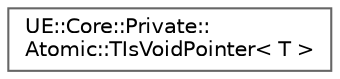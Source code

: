 digraph "Graphical Class Hierarchy"
{
 // INTERACTIVE_SVG=YES
 // LATEX_PDF_SIZE
  bgcolor="transparent";
  edge [fontname=Helvetica,fontsize=10,labelfontname=Helvetica,labelfontsize=10];
  node [fontname=Helvetica,fontsize=10,shape=box,height=0.2,width=0.4];
  rankdir="LR";
  Node0 [id="Node000000",label="UE::Core::Private::\lAtomic::TIsVoidPointer\< T \>",height=0.2,width=0.4,color="grey40", fillcolor="white", style="filled",URL="$d5/ddf/structUE_1_1Core_1_1Private_1_1Atomic_1_1TIsVoidPointer.html",tooltip=" "];
}
